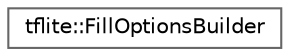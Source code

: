 digraph "Graphical Class Hierarchy"
{
 // LATEX_PDF_SIZE
  bgcolor="transparent";
  edge [fontname=Helvetica,fontsize=10,labelfontname=Helvetica,labelfontsize=10];
  node [fontname=Helvetica,fontsize=10,shape=box,height=0.2,width=0.4];
  rankdir="LR";
  Node0 [id="Node000000",label="tflite::FillOptionsBuilder",height=0.2,width=0.4,color="grey40", fillcolor="white", style="filled",URL="$structtflite_1_1_fill_options_builder.html",tooltip=" "];
}
